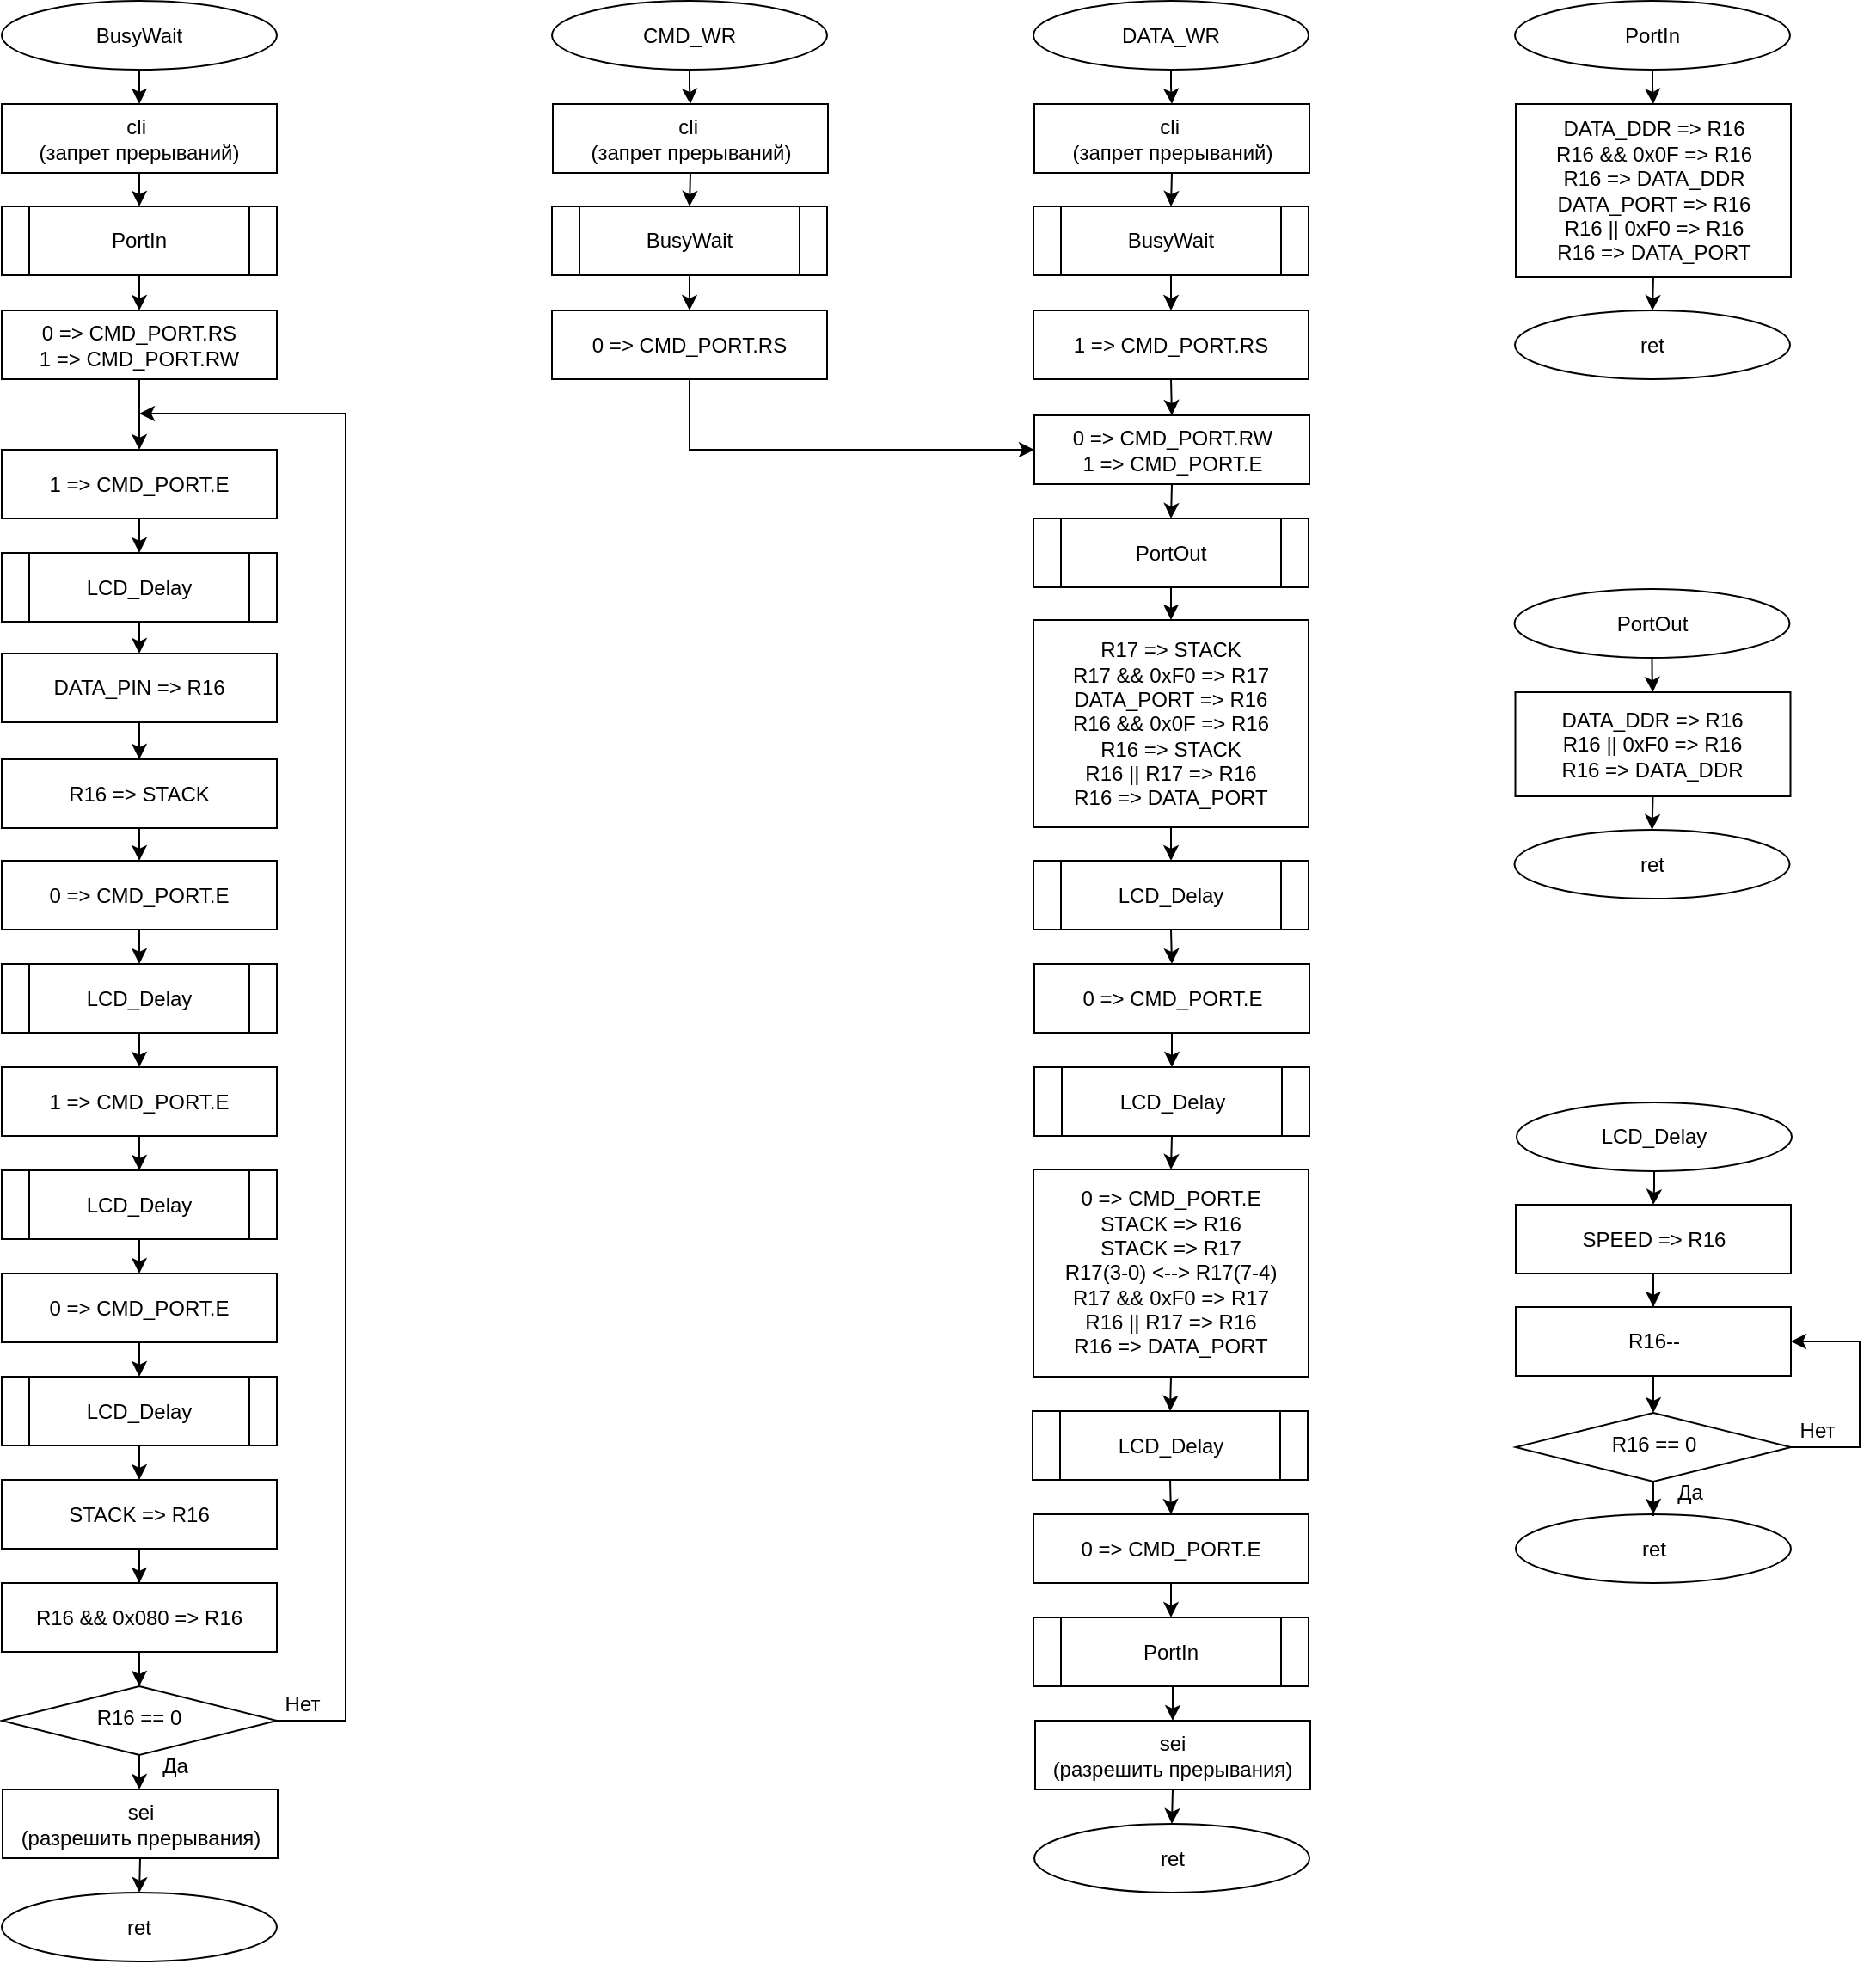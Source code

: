 <mxfile version="18.1.1" type="device"><diagram id="C5RBs43oDa-KdzZeNtuy" name="Page-1"><mxGraphModel dx="918" dy="538" grid="1" gridSize="10" guides="1" tooltips="1" connect="1" arrows="1" fold="1" page="1" pageScale="1" pageWidth="827" pageHeight="1169" math="0" shadow="0"><root><mxCell id="WIyWlLk6GJQsqaUBKTNV-0"/><mxCell id="WIyWlLk6GJQsqaUBKTNV-1" parent="WIyWlLk6GJQsqaUBKTNV-0"/><mxCell id="2yuWj1aIvF7FaiBNfviR-6" value="BusyWait" style="ellipse;whiteSpace=wrap;html=1;" parent="WIyWlLk6GJQsqaUBKTNV-1" vertex="1"><mxGeometry x="120" y="19.5" width="160" height="40" as="geometry"/></mxCell><mxCell id="2yuWj1aIvF7FaiBNfviR-10" value="" style="endArrow=classic;html=1;exitX=0.5;exitY=1;exitDx=0;exitDy=0;entryX=0.5;entryY=0;entryDx=0;entryDy=0;" parent="WIyWlLk6GJQsqaUBKTNV-1" source="2yuWj1aIvF7FaiBNfviR-6" edge="1"><mxGeometry width="50" height="50" relative="1" as="geometry"><mxPoint x="190" y="179.5" as="sourcePoint"/><mxPoint x="200" y="79.5" as="targetPoint"/></mxGeometry></mxCell><mxCell id="yAg46i8ho25FvkgHjh9V-9" style="edgeStyle=orthogonalEdgeStyle;rounded=0;orthogonalLoop=1;jettySize=auto;html=1;exitX=0.5;exitY=1;exitDx=0;exitDy=0;entryX=0.5;entryY=0;entryDx=0;entryDy=0;" parent="WIyWlLk6GJQsqaUBKTNV-1" source="8nZoM_OJB5EOent9mGxS-1" target="yAg46i8ho25FvkgHjh9V-5" edge="1"><mxGeometry relative="1" as="geometry"><mxPoint x="200" y="199.5" as="sourcePoint"/><mxPoint x="200" y="219.5" as="targetPoint"/></mxGeometry></mxCell><mxCell id="697mqFJgl8KyrK1ACv7d-28" style="edgeStyle=orthogonalEdgeStyle;rounded=0;orthogonalLoop=1;jettySize=auto;html=1;exitX=0.5;exitY=1;exitDx=0;exitDy=0;entryX=0.5;entryY=0;entryDx=0;entryDy=0;" parent="WIyWlLk6GJQsqaUBKTNV-1" source="697mqFJgl8KyrK1ACv7d-29" target="gGiAsX0BwnzD-vs1sE7a-20" edge="1"><mxGeometry relative="1" as="geometry"><mxPoint x="730" y="69.5" as="targetPoint"/><Array as="points"><mxPoint x="520" y="69.5"/></Array></mxGeometry></mxCell><mxCell id="697mqFJgl8KyrK1ACv7d-29" value="CMD_WR" style="ellipse;whiteSpace=wrap;html=1;" parent="WIyWlLk6GJQsqaUBKTNV-1" vertex="1"><mxGeometry x="440.0" y="19.5" width="160" height="40" as="geometry"/></mxCell><mxCell id="AQa1t0vCpvyz5ycHO4V5-32" value="" style="edgeStyle=orthogonalEdgeStyle;rounded=0;orthogonalLoop=1;jettySize=auto;html=1;exitX=0.5;exitY=1;exitDx=0;exitDy=0;entryX=0.5;entryY=0;entryDx=0;entryDy=0;" parent="WIyWlLk6GJQsqaUBKTNV-1" source="8nZoM_OJB5EOent9mGxS-34" target="8nZoM_OJB5EOent9mGxS-35" edge="1"><mxGeometry relative="1" as="geometry"><mxPoint x="520" y="199.5" as="sourcePoint"/><mxPoint x="520" y="219.5" as="targetPoint"/></mxGeometry></mxCell><mxCell id="gGiAsX0BwnzD-vs1sE7a-19" style="edgeStyle=orthogonalEdgeStyle;rounded=0;orthogonalLoop=1;jettySize=auto;html=1;exitX=0.5;exitY=1;exitDx=0;exitDy=0;entryX=0.5;entryY=0;entryDx=0;entryDy=0;" parent="WIyWlLk6GJQsqaUBKTNV-1" source="gGiAsX0BwnzD-vs1sE7a-20" target="8nZoM_OJB5EOent9mGxS-34" edge="1"><mxGeometry relative="1" as="geometry"><mxPoint x="520.5" y="119.5" as="sourcePoint"/><mxPoint x="520" y="139.5" as="targetPoint"/></mxGeometry></mxCell><mxCell id="gGiAsX0BwnzD-vs1sE7a-20" value="cli&amp;nbsp;&lt;br&gt;(запрет прерываний)" style="rounded=1;whiteSpace=wrap;html=1;arcSize=0;" parent="WIyWlLk6GJQsqaUBKTNV-1" vertex="1"><mxGeometry x="440.5" y="79.5" width="160" height="40" as="geometry"/></mxCell><mxCell id="yAg46i8ho25FvkgHjh9V-8" style="edgeStyle=orthogonalEdgeStyle;rounded=0;orthogonalLoop=1;jettySize=auto;html=1;exitX=0.5;exitY=1;exitDx=0;exitDy=0;entryX=0.5;entryY=0;entryDx=0;entryDy=0;" parent="WIyWlLk6GJQsqaUBKTNV-1" source="8nZoM_OJB5EOent9mGxS-0" target="8nZoM_OJB5EOent9mGxS-1" edge="1"><mxGeometry relative="1" as="geometry"><mxPoint x="200" y="139.5" as="sourcePoint"/><mxPoint x="200" y="159.5" as="targetPoint"/></mxGeometry></mxCell><mxCell id="AQa1t0vCpvyz5ycHO4V5-2" value="" style="edgeStyle=orthogonalEdgeStyle;rounded=0;orthogonalLoop=1;jettySize=auto;html=1;entryX=0.5;entryY=0;entryDx=0;entryDy=0;" parent="WIyWlLk6GJQsqaUBKTNV-1" source="yAg46i8ho25FvkgHjh9V-5" target="8nZoM_OJB5EOent9mGxS-2" edge="1"><mxGeometry relative="1" as="geometry"/></mxCell><mxCell id="yAg46i8ho25FvkgHjh9V-5" value="0 =&amp;gt; CMD_PORT.RS&lt;br&gt;1 =&amp;gt; CMD_PORT.RW" style="rounded=1;whiteSpace=wrap;html=1;arcSize=0;" parent="WIyWlLk6GJQsqaUBKTNV-1" vertex="1"><mxGeometry x="120" y="199.5" width="160" height="40" as="geometry"/></mxCell><mxCell id="AQa1t0vCpvyz5ycHO4V5-1" value="DATA_PIN =&amp;gt; R16" style="whiteSpace=wrap;html=1;rounded=1;arcSize=0;" parent="WIyWlLk6GJQsqaUBKTNV-1" vertex="1"><mxGeometry x="120" y="399" width="160" height="40" as="geometry"/></mxCell><mxCell id="AQa1t0vCpvyz5ycHO4V5-8" value="" style="endArrow=classic;html=1;exitX=0.5;exitY=1;exitDx=0;exitDy=0;entryX=0.5;entryY=0;entryDx=0;entryDy=0;" parent="WIyWlLk6GJQsqaUBKTNV-1" source="AQa1t0vCpvyz5ycHO4V5-1" target="8nZoM_OJB5EOent9mGxS-6" edge="1"><mxGeometry width="50" height="50" relative="1" as="geometry"><mxPoint x="199" y="539.5" as="sourcePoint"/><mxPoint x="200" y="499.5" as="targetPoint"/><Array as="points"/></mxGeometry></mxCell><mxCell id="8nZoM_OJB5EOent9mGxS-0" value="cli&amp;nbsp;&lt;br&gt;(запрет прерываний)" style="rounded=1;whiteSpace=wrap;html=1;arcSize=0;" parent="WIyWlLk6GJQsqaUBKTNV-1" vertex="1"><mxGeometry x="120" y="79.5" width="160" height="40" as="geometry"/></mxCell><mxCell id="8nZoM_OJB5EOent9mGxS-1" value="&lt;div align=&quot;center&quot; style=&quot;font-size: 12px&quot;&gt;PortIn&lt;/div&gt;" style="shape=process;whiteSpace=wrap;html=1;backgroundOutline=1;fontSize=12;align=center;" parent="WIyWlLk6GJQsqaUBKTNV-1" vertex="1"><mxGeometry x="120" y="139" width="160" height="40" as="geometry"/></mxCell><mxCell id="8nZoM_OJB5EOent9mGxS-4" style="edgeStyle=orthogonalEdgeStyle;rounded=0;orthogonalLoop=1;jettySize=auto;html=1;exitX=0.5;exitY=1;exitDx=0;exitDy=0;entryX=0.5;entryY=0;entryDx=0;entryDy=0;" parent="WIyWlLk6GJQsqaUBKTNV-1" source="8nZoM_OJB5EOent9mGxS-2" target="8nZoM_OJB5EOent9mGxS-3" edge="1"><mxGeometry relative="1" as="geometry"/></mxCell><mxCell id="8nZoM_OJB5EOent9mGxS-2" value="1 =&amp;gt; CMD_PORT.E" style="rounded=1;whiteSpace=wrap;html=1;arcSize=0;" parent="WIyWlLk6GJQsqaUBKTNV-1" vertex="1"><mxGeometry x="120" y="280.5" width="160" height="40" as="geometry"/></mxCell><mxCell id="8nZoM_OJB5EOent9mGxS-5" style="edgeStyle=orthogonalEdgeStyle;rounded=0;orthogonalLoop=1;jettySize=auto;html=1;exitX=0.5;exitY=1;exitDx=0;exitDy=0;entryX=0.5;entryY=0;entryDx=0;entryDy=0;" parent="WIyWlLk6GJQsqaUBKTNV-1" source="8nZoM_OJB5EOent9mGxS-3" target="AQa1t0vCpvyz5ycHO4V5-1" edge="1"><mxGeometry relative="1" as="geometry"/></mxCell><mxCell id="8nZoM_OJB5EOent9mGxS-3" value="&lt;div align=&quot;center&quot; style=&quot;font-size: 12px&quot;&gt;LCD_Delay&lt;/div&gt;" style="shape=process;whiteSpace=wrap;html=1;backgroundOutline=1;fontSize=12;align=center;" parent="WIyWlLk6GJQsqaUBKTNV-1" vertex="1"><mxGeometry x="120" y="340.5" width="160" height="40" as="geometry"/></mxCell><mxCell id="8nZoM_OJB5EOent9mGxS-10" style="edgeStyle=orthogonalEdgeStyle;rounded=0;orthogonalLoop=1;jettySize=auto;html=1;exitX=0.5;exitY=1;exitDx=0;exitDy=0;entryX=0.5;entryY=0;entryDx=0;entryDy=0;" parent="WIyWlLk6GJQsqaUBKTNV-1" source="8nZoM_OJB5EOent9mGxS-6" target="8nZoM_OJB5EOent9mGxS-8" edge="1"><mxGeometry relative="1" as="geometry"/></mxCell><mxCell id="8nZoM_OJB5EOent9mGxS-6" value="R16 =&amp;gt; STACK" style="rounded=1;whiteSpace=wrap;html=1;arcSize=0;" parent="WIyWlLk6GJQsqaUBKTNV-1" vertex="1"><mxGeometry x="120" y="460.5" width="160" height="40" as="geometry"/></mxCell><mxCell id="8nZoM_OJB5EOent9mGxS-7" style="edgeStyle=orthogonalEdgeStyle;rounded=0;orthogonalLoop=1;jettySize=auto;html=1;exitX=0.5;exitY=1;exitDx=0;exitDy=0;entryX=0.5;entryY=0;entryDx=0;entryDy=0;" parent="WIyWlLk6GJQsqaUBKTNV-1" source="8nZoM_OJB5EOent9mGxS-8" target="8nZoM_OJB5EOent9mGxS-9" edge="1"><mxGeometry relative="1" as="geometry"/></mxCell><mxCell id="8nZoM_OJB5EOent9mGxS-8" value="0 =&amp;gt; CMD_PORT.E" style="rounded=1;whiteSpace=wrap;html=1;arcSize=0;" parent="WIyWlLk6GJQsqaUBKTNV-1" vertex="1"><mxGeometry x="120" y="519.5" width="160" height="40" as="geometry"/></mxCell><mxCell id="8nZoM_OJB5EOent9mGxS-14" style="edgeStyle=orthogonalEdgeStyle;rounded=0;orthogonalLoop=1;jettySize=auto;html=1;exitX=0.5;exitY=1;exitDx=0;exitDy=0;entryX=0.5;entryY=0;entryDx=0;entryDy=0;" parent="WIyWlLk6GJQsqaUBKTNV-1" source="8nZoM_OJB5EOent9mGxS-9" target="8nZoM_OJB5EOent9mGxS-12" edge="1"><mxGeometry relative="1" as="geometry"/></mxCell><mxCell id="8nZoM_OJB5EOent9mGxS-9" value="&lt;div align=&quot;center&quot; style=&quot;font-size: 12px&quot;&gt;LCD_Delay&lt;/div&gt;" style="shape=process;whiteSpace=wrap;html=1;backgroundOutline=1;fontSize=12;align=center;" parent="WIyWlLk6GJQsqaUBKTNV-1" vertex="1"><mxGeometry x="120" y="579.5" width="160" height="40" as="geometry"/></mxCell><mxCell id="8nZoM_OJB5EOent9mGxS-11" style="edgeStyle=orthogonalEdgeStyle;rounded=0;orthogonalLoop=1;jettySize=auto;html=1;exitX=0.5;exitY=1;exitDx=0;exitDy=0;entryX=0.5;entryY=0;entryDx=0;entryDy=0;" parent="WIyWlLk6GJQsqaUBKTNV-1" source="8nZoM_OJB5EOent9mGxS-12" target="8nZoM_OJB5EOent9mGxS-13" edge="1"><mxGeometry relative="1" as="geometry"/></mxCell><mxCell id="8nZoM_OJB5EOent9mGxS-12" value="1 =&amp;gt; CMD_PORT.E" style="rounded=1;whiteSpace=wrap;html=1;arcSize=0;" parent="WIyWlLk6GJQsqaUBKTNV-1" vertex="1"><mxGeometry x="120" y="639.5" width="160" height="40" as="geometry"/></mxCell><mxCell id="8nZoM_OJB5EOent9mGxS-18" style="edgeStyle=orthogonalEdgeStyle;rounded=0;orthogonalLoop=1;jettySize=auto;html=1;exitX=0.5;exitY=1;exitDx=0;exitDy=0;entryX=0.5;entryY=0;entryDx=0;entryDy=0;" parent="WIyWlLk6GJQsqaUBKTNV-1" source="8nZoM_OJB5EOent9mGxS-13" target="8nZoM_OJB5EOent9mGxS-16" edge="1"><mxGeometry relative="1" as="geometry"/></mxCell><mxCell id="8nZoM_OJB5EOent9mGxS-13" value="&lt;div align=&quot;center&quot; style=&quot;font-size: 12px&quot;&gt;LCD_Delay&lt;/div&gt;" style="shape=process;whiteSpace=wrap;html=1;backgroundOutline=1;fontSize=12;align=center;" parent="WIyWlLk6GJQsqaUBKTNV-1" vertex="1"><mxGeometry x="120" y="699.5" width="160" height="40" as="geometry"/></mxCell><mxCell id="8nZoM_OJB5EOent9mGxS-15" style="edgeStyle=orthogonalEdgeStyle;rounded=0;orthogonalLoop=1;jettySize=auto;html=1;exitX=0.5;exitY=1;exitDx=0;exitDy=0;entryX=0.5;entryY=0;entryDx=0;entryDy=0;" parent="WIyWlLk6GJQsqaUBKTNV-1" source="8nZoM_OJB5EOent9mGxS-16" target="8nZoM_OJB5EOent9mGxS-17" edge="1"><mxGeometry relative="1" as="geometry"/></mxCell><mxCell id="8nZoM_OJB5EOent9mGxS-16" value="0 =&amp;gt; CMD_PORT.E" style="rounded=1;whiteSpace=wrap;html=1;arcSize=0;" parent="WIyWlLk6GJQsqaUBKTNV-1" vertex="1"><mxGeometry x="120" y="759.5" width="160" height="40" as="geometry"/></mxCell><mxCell id="8nZoM_OJB5EOent9mGxS-20" style="edgeStyle=orthogonalEdgeStyle;rounded=0;orthogonalLoop=1;jettySize=auto;html=1;exitX=0.5;exitY=1;exitDx=0;exitDy=0;entryX=0.5;entryY=0;entryDx=0;entryDy=0;" parent="WIyWlLk6GJQsqaUBKTNV-1" source="8nZoM_OJB5EOent9mGxS-17" target="8nZoM_OJB5EOent9mGxS-19" edge="1"><mxGeometry relative="1" as="geometry"/></mxCell><mxCell id="8nZoM_OJB5EOent9mGxS-17" value="&lt;div align=&quot;center&quot; style=&quot;font-size: 12px&quot;&gt;LCD_Delay&lt;/div&gt;" style="shape=process;whiteSpace=wrap;html=1;backgroundOutline=1;fontSize=12;align=center;" parent="WIyWlLk6GJQsqaUBKTNV-1" vertex="1"><mxGeometry x="120" y="819.5" width="160" height="40" as="geometry"/></mxCell><mxCell id="8nZoM_OJB5EOent9mGxS-24" value="" style="edgeStyle=orthogonalEdgeStyle;rounded=0;orthogonalLoop=1;jettySize=auto;html=1;" parent="WIyWlLk6GJQsqaUBKTNV-1" source="8nZoM_OJB5EOent9mGxS-19" target="8nZoM_OJB5EOent9mGxS-23" edge="1"><mxGeometry relative="1" as="geometry"/></mxCell><mxCell id="8nZoM_OJB5EOent9mGxS-19" value="STACK =&amp;gt; R16" style="rounded=1;whiteSpace=wrap;html=1;arcSize=0;" parent="WIyWlLk6GJQsqaUBKTNV-1" vertex="1"><mxGeometry x="120" y="879.5" width="160" height="40" as="geometry"/></mxCell><mxCell id="8nZoM_OJB5EOent9mGxS-31" style="edgeStyle=orthogonalEdgeStyle;rounded=0;orthogonalLoop=1;jettySize=auto;html=1;exitX=0.5;exitY=1;exitDx=0;exitDy=0;entryX=0.5;entryY=0;entryDx=0;entryDy=0;" parent="WIyWlLk6GJQsqaUBKTNV-1" source="8nZoM_OJB5EOent9mGxS-23" target="8nZoM_OJB5EOent9mGxS-27" edge="1"><mxGeometry relative="1" as="geometry"/></mxCell><mxCell id="8nZoM_OJB5EOent9mGxS-23" value="R16 &amp;amp;&amp;amp; 0x080 =&amp;gt; R16" style="rounded=1;whiteSpace=wrap;html=1;arcSize=0;" parent="WIyWlLk6GJQsqaUBKTNV-1" vertex="1"><mxGeometry x="120" y="939.5" width="160" height="40" as="geometry"/></mxCell><mxCell id="8nZoM_OJB5EOent9mGxS-25" value="" style="edgeStyle=orthogonalEdgeStyle;rounded=0;orthogonalLoop=1;jettySize=auto;html=1;" parent="WIyWlLk6GJQsqaUBKTNV-1" source="8nZoM_OJB5EOent9mGxS-27" target="8nZoM_OJB5EOent9mGxS-30" edge="1"><mxGeometry relative="1" as="geometry"/></mxCell><mxCell id="8nZoM_OJB5EOent9mGxS-26" value="" style="edgeStyle=orthogonalEdgeStyle;rounded=0;orthogonalLoop=1;jettySize=auto;html=1;" parent="WIyWlLk6GJQsqaUBKTNV-1" source="8nZoM_OJB5EOent9mGxS-27" edge="1"><mxGeometry relative="1" as="geometry"><mxPoint x="200" y="259.5" as="targetPoint"/><Array as="points"><mxPoint x="320" y="1019.5"/><mxPoint x="320" y="259.5"/></Array></mxGeometry></mxCell><mxCell id="8nZoM_OJB5EOent9mGxS-27" value="&lt;p style=&quot;line-height: 120%&quot;&gt;R16 == 0&lt;/p&gt;" style="rhombus;whiteSpace=wrap;html=1;shadow=0;fontFamily=Helvetica;fontSize=12;align=center;strokeWidth=1;spacing=6;spacingTop=-4;" parent="WIyWlLk6GJQsqaUBKTNV-1" vertex="1"><mxGeometry x="120" y="999.5" width="160" height="40" as="geometry"/></mxCell><mxCell id="8nZoM_OJB5EOent9mGxS-28" value="&lt;font style=&quot;font-size: 12px&quot;&gt;Да&lt;/font&gt;" style="text;html=1;strokeColor=none;fillColor=none;align=center;verticalAlign=middle;whiteSpace=wrap;rounded=0;" parent="WIyWlLk6GJQsqaUBKTNV-1" vertex="1"><mxGeometry x="211" y="1040.5" width="20" height="10" as="geometry"/></mxCell><mxCell id="8nZoM_OJB5EOent9mGxS-29" value="&lt;font style=&quot;font-size: 12px&quot;&gt;Нет&lt;/font&gt;" style="text;html=1;strokeColor=none;fillColor=none;align=center;verticalAlign=middle;whiteSpace=wrap;rounded=0;" parent="WIyWlLk6GJQsqaUBKTNV-1" vertex="1"><mxGeometry x="285" y="1004.5" width="20" height="10" as="geometry"/></mxCell><mxCell id="8nZoM_OJB5EOent9mGxS-33" style="edgeStyle=orthogonalEdgeStyle;rounded=0;orthogonalLoop=1;jettySize=auto;html=1;exitX=0.5;exitY=1;exitDx=0;exitDy=0;entryX=0.5;entryY=0;entryDx=0;entryDy=0;" parent="WIyWlLk6GJQsqaUBKTNV-1" source="8nZoM_OJB5EOent9mGxS-30" target="8nZoM_OJB5EOent9mGxS-32" edge="1"><mxGeometry relative="1" as="geometry"/></mxCell><mxCell id="8nZoM_OJB5EOent9mGxS-30" value="sei&lt;br&gt;(разрешить прерывания)" style="rounded=1;whiteSpace=wrap;html=1;arcSize=0;" parent="WIyWlLk6GJQsqaUBKTNV-1" vertex="1"><mxGeometry x="120.5" y="1059.5" width="160" height="40" as="geometry"/></mxCell><mxCell id="8nZoM_OJB5EOent9mGxS-32" value="ret" style="ellipse;whiteSpace=wrap;html=1;" parent="WIyWlLk6GJQsqaUBKTNV-1" vertex="1"><mxGeometry x="120" y="1119.5" width="160" height="40" as="geometry"/></mxCell><mxCell id="8nZoM_OJB5EOent9mGxS-34" value="&lt;div align=&quot;center&quot; style=&quot;font-size: 12px&quot;&gt;BusyWait&lt;/div&gt;" style="shape=process;whiteSpace=wrap;html=1;backgroundOutline=1;fontSize=12;align=center;" parent="WIyWlLk6GJQsqaUBKTNV-1" vertex="1"><mxGeometry x="440" y="139" width="160" height="40" as="geometry"/></mxCell><mxCell id="Z7UvCzkJFPcDDKHX0khd-10" style="edgeStyle=orthogonalEdgeStyle;rounded=0;orthogonalLoop=1;jettySize=auto;html=1;exitX=0.5;exitY=1;exitDx=0;exitDy=0;entryX=0;entryY=0.5;entryDx=0;entryDy=0;" edge="1" parent="WIyWlLk6GJQsqaUBKTNV-1" source="8nZoM_OJB5EOent9mGxS-35" target="Z7UvCzkJFPcDDKHX0khd-7"><mxGeometry relative="1" as="geometry"/></mxCell><mxCell id="8nZoM_OJB5EOent9mGxS-35" value="0 =&amp;gt; CMD_PORT.RS" style="rounded=1;whiteSpace=wrap;html=1;arcSize=0;" parent="WIyWlLk6GJQsqaUBKTNV-1" vertex="1"><mxGeometry x="440" y="199.5" width="160" height="40" as="geometry"/></mxCell><mxCell id="Z7UvCzkJFPcDDKHX0khd-0" style="edgeStyle=orthogonalEdgeStyle;rounded=0;orthogonalLoop=1;jettySize=auto;html=1;exitX=0.5;exitY=1;exitDx=0;exitDy=0;entryX=0.5;entryY=0;entryDx=0;entryDy=0;" edge="1" parent="WIyWlLk6GJQsqaUBKTNV-1" source="Z7UvCzkJFPcDDKHX0khd-1" target="Z7UvCzkJFPcDDKHX0khd-4"><mxGeometry relative="1" as="geometry"><mxPoint x="1010" y="69.5" as="targetPoint"/><Array as="points"><mxPoint x="800" y="69.5"/></Array></mxGeometry></mxCell><mxCell id="Z7UvCzkJFPcDDKHX0khd-1" value="DATA_WR" style="ellipse;whiteSpace=wrap;html=1;" vertex="1" parent="WIyWlLk6GJQsqaUBKTNV-1"><mxGeometry x="720.0" y="19.5" width="160" height="40" as="geometry"/></mxCell><mxCell id="Z7UvCzkJFPcDDKHX0khd-2" value="" style="edgeStyle=orthogonalEdgeStyle;rounded=0;orthogonalLoop=1;jettySize=auto;html=1;exitX=0.5;exitY=1;exitDx=0;exitDy=0;entryX=0.5;entryY=0;entryDx=0;entryDy=0;" edge="1" parent="WIyWlLk6GJQsqaUBKTNV-1" source="Z7UvCzkJFPcDDKHX0khd-5" target="Z7UvCzkJFPcDDKHX0khd-6"><mxGeometry relative="1" as="geometry"><mxPoint x="800" y="199.5" as="sourcePoint"/><mxPoint x="800" y="219.5" as="targetPoint"/></mxGeometry></mxCell><mxCell id="Z7UvCzkJFPcDDKHX0khd-3" style="edgeStyle=orthogonalEdgeStyle;rounded=0;orthogonalLoop=1;jettySize=auto;html=1;exitX=0.5;exitY=1;exitDx=0;exitDy=0;entryX=0.5;entryY=0;entryDx=0;entryDy=0;" edge="1" parent="WIyWlLk6GJQsqaUBKTNV-1" source="Z7UvCzkJFPcDDKHX0khd-4" target="Z7UvCzkJFPcDDKHX0khd-5"><mxGeometry relative="1" as="geometry"><mxPoint x="800.5" y="119.5" as="sourcePoint"/><mxPoint x="800" y="139.5" as="targetPoint"/></mxGeometry></mxCell><mxCell id="Z7UvCzkJFPcDDKHX0khd-4" value="cli&amp;nbsp;&lt;br&gt;(запрет прерываний)" style="rounded=1;whiteSpace=wrap;html=1;arcSize=0;" vertex="1" parent="WIyWlLk6GJQsqaUBKTNV-1"><mxGeometry x="720.5" y="79.5" width="160" height="40" as="geometry"/></mxCell><mxCell id="Z7UvCzkJFPcDDKHX0khd-5" value="&lt;div align=&quot;center&quot; style=&quot;font-size: 12px&quot;&gt;BusyWait&lt;/div&gt;" style="shape=process;whiteSpace=wrap;html=1;backgroundOutline=1;fontSize=12;align=center;" vertex="1" parent="WIyWlLk6GJQsqaUBKTNV-1"><mxGeometry x="720" y="139" width="160" height="40" as="geometry"/></mxCell><mxCell id="Z7UvCzkJFPcDDKHX0khd-9" style="edgeStyle=orthogonalEdgeStyle;rounded=0;orthogonalLoop=1;jettySize=auto;html=1;exitX=0.5;exitY=1;exitDx=0;exitDy=0;entryX=0.5;entryY=0;entryDx=0;entryDy=0;" edge="1" parent="WIyWlLk6GJQsqaUBKTNV-1" source="Z7UvCzkJFPcDDKHX0khd-6" target="Z7UvCzkJFPcDDKHX0khd-7"><mxGeometry relative="1" as="geometry"/></mxCell><mxCell id="Z7UvCzkJFPcDDKHX0khd-6" value="1 =&amp;gt; CMD_PORT.RS" style="rounded=1;whiteSpace=wrap;html=1;arcSize=0;" vertex="1" parent="WIyWlLk6GJQsqaUBKTNV-1"><mxGeometry x="720" y="199.5" width="160" height="40" as="geometry"/></mxCell><mxCell id="Z7UvCzkJFPcDDKHX0khd-23" style="edgeStyle=orthogonalEdgeStyle;rounded=0;orthogonalLoop=1;jettySize=auto;html=1;exitX=0.5;exitY=1;exitDx=0;exitDy=0;entryX=0.5;entryY=0;entryDx=0;entryDy=0;" edge="1" parent="WIyWlLk6GJQsqaUBKTNV-1" source="Z7UvCzkJFPcDDKHX0khd-7" target="Z7UvCzkJFPcDDKHX0khd-22"><mxGeometry relative="1" as="geometry"/></mxCell><mxCell id="Z7UvCzkJFPcDDKHX0khd-7" value="0 =&amp;gt; CMD_PORT.RW&lt;br&gt;1 =&amp;gt; CMD_PORT.E" style="rounded=1;whiteSpace=wrap;html=1;arcSize=0;" vertex="1" parent="WIyWlLk6GJQsqaUBKTNV-1"><mxGeometry x="720.5" y="260.5" width="160" height="40" as="geometry"/></mxCell><mxCell id="Z7UvCzkJFPcDDKHX0khd-16" style="edgeStyle=orthogonalEdgeStyle;rounded=0;orthogonalLoop=1;jettySize=auto;html=1;exitX=0.5;exitY=1;exitDx=0;exitDy=0;entryX=0.5;entryY=0;entryDx=0;entryDy=0;" edge="1" parent="WIyWlLk6GJQsqaUBKTNV-1" source="Z7UvCzkJFPcDDKHX0khd-22" target="Z7UvCzkJFPcDDKHX0khd-14"><mxGeometry relative="1" as="geometry"><mxPoint x="800" y="420.5" as="sourcePoint"/></mxGeometry></mxCell><mxCell id="Z7UvCzkJFPcDDKHX0khd-25" style="edgeStyle=orthogonalEdgeStyle;rounded=0;orthogonalLoop=1;jettySize=auto;html=1;exitX=0.5;exitY=1;exitDx=0;exitDy=0;entryX=0.5;entryY=0;entryDx=0;entryDy=0;" edge="1" parent="WIyWlLk6GJQsqaUBKTNV-1" source="Z7UvCzkJFPcDDKHX0khd-14" target="Z7UvCzkJFPcDDKHX0khd-24"><mxGeometry relative="1" as="geometry"/></mxCell><mxCell id="Z7UvCzkJFPcDDKHX0khd-14" value="R17 =&amp;gt; STACK&lt;br&gt;R17 &amp;amp;&amp;amp; 0xF0 =&amp;gt; R17&lt;br&gt;DATA_PORT =&amp;gt; R16&lt;br&gt;R16 &amp;amp;&amp;amp; 0x0F =&amp;gt; R16&lt;br&gt;R16 =&amp;gt; STACK&lt;br&gt;R16 || R17 =&amp;gt; R16&lt;br&gt;R16 =&amp;gt; DATA_PORT" style="rounded=1;whiteSpace=wrap;html=1;arcSize=0;" vertex="1" parent="WIyWlLk6GJQsqaUBKTNV-1"><mxGeometry x="720" y="379.5" width="160" height="120.5" as="geometry"/></mxCell><mxCell id="Z7UvCzkJFPcDDKHX0khd-22" value="&lt;div align=&quot;center&quot; style=&quot;font-size: 12px&quot;&gt;PortOut&lt;/div&gt;" style="shape=process;whiteSpace=wrap;html=1;backgroundOutline=1;fontSize=12;align=center;" vertex="1" parent="WIyWlLk6GJQsqaUBKTNV-1"><mxGeometry x="720" y="320.5" width="160" height="40" as="geometry"/></mxCell><mxCell id="Z7UvCzkJFPcDDKHX0khd-29" style="edgeStyle=orthogonalEdgeStyle;rounded=0;orthogonalLoop=1;jettySize=auto;html=1;exitX=0.5;exitY=1;exitDx=0;exitDy=0;entryX=0.5;entryY=0;entryDx=0;entryDy=0;" edge="1" parent="WIyWlLk6GJQsqaUBKTNV-1" source="Z7UvCzkJFPcDDKHX0khd-24" target="Z7UvCzkJFPcDDKHX0khd-27"><mxGeometry relative="1" as="geometry"/></mxCell><mxCell id="Z7UvCzkJFPcDDKHX0khd-24" value="&lt;div align=&quot;center&quot; style=&quot;font-size: 12px&quot;&gt;LCD_Delay&lt;/div&gt;" style="shape=process;whiteSpace=wrap;html=1;backgroundOutline=1;fontSize=12;align=center;" vertex="1" parent="WIyWlLk6GJQsqaUBKTNV-1"><mxGeometry x="720" y="519.5" width="160" height="40" as="geometry"/></mxCell><mxCell id="Z7UvCzkJFPcDDKHX0khd-26" style="edgeStyle=orthogonalEdgeStyle;rounded=0;orthogonalLoop=1;jettySize=auto;html=1;exitX=0.5;exitY=1;exitDx=0;exitDy=0;entryX=0.5;entryY=0;entryDx=0;entryDy=0;" edge="1" parent="WIyWlLk6GJQsqaUBKTNV-1" source="Z7UvCzkJFPcDDKHX0khd-27" target="Z7UvCzkJFPcDDKHX0khd-28"><mxGeometry relative="1" as="geometry"/></mxCell><mxCell id="Z7UvCzkJFPcDDKHX0khd-27" value="0 =&amp;gt; CMD_PORT.E" style="rounded=1;whiteSpace=wrap;html=1;arcSize=0;" vertex="1" parent="WIyWlLk6GJQsqaUBKTNV-1"><mxGeometry x="720.5" y="579.5" width="160" height="40" as="geometry"/></mxCell><mxCell id="Z7UvCzkJFPcDDKHX0khd-31" style="edgeStyle=orthogonalEdgeStyle;rounded=0;orthogonalLoop=1;jettySize=auto;html=1;exitX=0.5;exitY=1;exitDx=0;exitDy=0;entryX=0.5;entryY=0;entryDx=0;entryDy=0;" edge="1" parent="WIyWlLk6GJQsqaUBKTNV-1" source="Z7UvCzkJFPcDDKHX0khd-28" target="Z7UvCzkJFPcDDKHX0khd-30"><mxGeometry relative="1" as="geometry"/></mxCell><mxCell id="Z7UvCzkJFPcDDKHX0khd-28" value="&lt;div align=&quot;center&quot; style=&quot;font-size: 12px&quot;&gt;LCD_Delay&lt;/div&gt;" style="shape=process;whiteSpace=wrap;html=1;backgroundOutline=1;fontSize=12;align=center;" vertex="1" parent="WIyWlLk6GJQsqaUBKTNV-1"><mxGeometry x="720.5" y="639.5" width="160" height="40" as="geometry"/></mxCell><mxCell id="Z7UvCzkJFPcDDKHX0khd-37" style="edgeStyle=orthogonalEdgeStyle;rounded=0;orthogonalLoop=1;jettySize=auto;html=1;exitX=0.5;exitY=1;exitDx=0;exitDy=0;entryX=0.5;entryY=0;entryDx=0;entryDy=0;" edge="1" parent="WIyWlLk6GJQsqaUBKTNV-1" source="Z7UvCzkJFPcDDKHX0khd-30" target="Z7UvCzkJFPcDDKHX0khd-33"><mxGeometry relative="1" as="geometry"/></mxCell><mxCell id="Z7UvCzkJFPcDDKHX0khd-30" value="0 =&amp;gt; CMD_PORT.E&lt;br&gt;STACK =&amp;gt; R16&lt;br&gt;STACK =&amp;gt; R17&lt;br&gt;R17(3-0) &amp;lt;--&amp;gt; R17(7-4)&lt;br&gt;R17 &amp;amp;&amp;amp; 0xF0 =&amp;gt; R17&lt;br&gt;R16 || R17 =&amp;gt; R16&lt;br&gt;R16 =&amp;gt; DATA_PORT" style="rounded=1;whiteSpace=wrap;html=1;arcSize=0;" vertex="1" parent="WIyWlLk6GJQsqaUBKTNV-1"><mxGeometry x="720" y="699" width="160" height="120.5" as="geometry"/></mxCell><mxCell id="Z7UvCzkJFPcDDKHX0khd-32" style="edgeStyle=orthogonalEdgeStyle;rounded=0;orthogonalLoop=1;jettySize=auto;html=1;exitX=0.5;exitY=1;exitDx=0;exitDy=0;entryX=0.5;entryY=0;entryDx=0;entryDy=0;" edge="1" parent="WIyWlLk6GJQsqaUBKTNV-1" source="Z7UvCzkJFPcDDKHX0khd-33" target="Z7UvCzkJFPcDDKHX0khd-35"><mxGeometry relative="1" as="geometry"/></mxCell><mxCell id="Z7UvCzkJFPcDDKHX0khd-33" value="&lt;div align=&quot;center&quot; style=&quot;font-size: 12px&quot;&gt;LCD_Delay&lt;/div&gt;" style="shape=process;whiteSpace=wrap;html=1;backgroundOutline=1;fontSize=12;align=center;" vertex="1" parent="WIyWlLk6GJQsqaUBKTNV-1"><mxGeometry x="719.5" y="839.5" width="160" height="40" as="geometry"/></mxCell><mxCell id="Z7UvCzkJFPcDDKHX0khd-34" style="edgeStyle=orthogonalEdgeStyle;rounded=0;orthogonalLoop=1;jettySize=auto;html=1;exitX=0.5;exitY=1;exitDx=0;exitDy=0;entryX=0.5;entryY=0;entryDx=0;entryDy=0;" edge="1" parent="WIyWlLk6GJQsqaUBKTNV-1" source="Z7UvCzkJFPcDDKHX0khd-35" target="Z7UvCzkJFPcDDKHX0khd-36"><mxGeometry relative="1" as="geometry"/></mxCell><mxCell id="Z7UvCzkJFPcDDKHX0khd-35" value="0 =&amp;gt; CMD_PORT.E" style="rounded=1;whiteSpace=wrap;html=1;arcSize=0;" vertex="1" parent="WIyWlLk6GJQsqaUBKTNV-1"><mxGeometry x="720" y="899.5" width="160" height="40" as="geometry"/></mxCell><mxCell id="Z7UvCzkJFPcDDKHX0khd-41" style="edgeStyle=orthogonalEdgeStyle;rounded=0;orthogonalLoop=1;jettySize=auto;html=1;exitX=0.5;exitY=1;exitDx=0;exitDy=0;entryX=0.5;entryY=0;entryDx=0;entryDy=0;" edge="1" parent="WIyWlLk6GJQsqaUBKTNV-1" source="Z7UvCzkJFPcDDKHX0khd-36" target="Z7UvCzkJFPcDDKHX0khd-39"><mxGeometry relative="1" as="geometry"/></mxCell><mxCell id="Z7UvCzkJFPcDDKHX0khd-36" value="&lt;div align=&quot;center&quot; style=&quot;font-size: 12px&quot;&gt;PortIn&lt;/div&gt;" style="shape=process;whiteSpace=wrap;html=1;backgroundOutline=1;fontSize=12;align=center;" vertex="1" parent="WIyWlLk6GJQsqaUBKTNV-1"><mxGeometry x="720" y="959.5" width="160" height="40" as="geometry"/></mxCell><mxCell id="Z7UvCzkJFPcDDKHX0khd-38" style="edgeStyle=orthogonalEdgeStyle;rounded=0;orthogonalLoop=1;jettySize=auto;html=1;exitX=0.5;exitY=1;exitDx=0;exitDy=0;entryX=0.5;entryY=0;entryDx=0;entryDy=0;" edge="1" parent="WIyWlLk6GJQsqaUBKTNV-1" source="Z7UvCzkJFPcDDKHX0khd-39" target="Z7UvCzkJFPcDDKHX0khd-40"><mxGeometry relative="1" as="geometry"/></mxCell><mxCell id="Z7UvCzkJFPcDDKHX0khd-39" value="sei&lt;br&gt;(разрешить прерывания)" style="rounded=1;whiteSpace=wrap;html=1;arcSize=0;" vertex="1" parent="WIyWlLk6GJQsqaUBKTNV-1"><mxGeometry x="721.0" y="1019.5" width="160" height="40" as="geometry"/></mxCell><mxCell id="Z7UvCzkJFPcDDKHX0khd-40" value="ret" style="ellipse;whiteSpace=wrap;html=1;" vertex="1" parent="WIyWlLk6GJQsqaUBKTNV-1"><mxGeometry x="720.5" y="1079.5" width="160" height="40" as="geometry"/></mxCell><mxCell id="Z7UvCzkJFPcDDKHX0khd-42" style="edgeStyle=orthogonalEdgeStyle;rounded=0;orthogonalLoop=1;jettySize=auto;html=1;exitX=0.5;exitY=1;exitDx=0;exitDy=0;entryX=0.5;entryY=0;entryDx=0;entryDy=0;" edge="1" parent="WIyWlLk6GJQsqaUBKTNV-1" source="Z7UvCzkJFPcDDKHX0khd-43" target="Z7UvCzkJFPcDDKHX0khd-44"><mxGeometry relative="1" as="geometry"><mxPoint x="1290" y="69.5" as="targetPoint"/><Array as="points"><mxPoint x="1080" y="69.5"/></Array></mxGeometry></mxCell><mxCell id="Z7UvCzkJFPcDDKHX0khd-43" value="PortIn" style="ellipse;whiteSpace=wrap;html=1;" vertex="1" parent="WIyWlLk6GJQsqaUBKTNV-1"><mxGeometry x="1000.0" y="19.5" width="160" height="40" as="geometry"/></mxCell><mxCell id="Z7UvCzkJFPcDDKHX0khd-65" style="edgeStyle=orthogonalEdgeStyle;rounded=0;orthogonalLoop=1;jettySize=auto;html=1;exitX=0.5;exitY=1;exitDx=0;exitDy=0;entryX=0.5;entryY=0;entryDx=0;entryDy=0;" edge="1" parent="WIyWlLk6GJQsqaUBKTNV-1" source="Z7UvCzkJFPcDDKHX0khd-44" target="Z7UvCzkJFPcDDKHX0khd-64"><mxGeometry relative="1" as="geometry"/></mxCell><mxCell id="Z7UvCzkJFPcDDKHX0khd-44" value="DATA_DDR =&amp;gt; R16&lt;br&gt;R16 &amp;amp;&amp;amp; 0x0F =&amp;gt; R16&lt;br&gt;R16 =&amp;gt;&amp;nbsp;DATA_DDR&lt;br&gt;DATA_PORT =&amp;gt; R16&lt;br&gt;R16 || 0xF0 =&amp;gt; R16&lt;br&gt;R16 =&amp;gt; DATA_PORT" style="rounded=1;whiteSpace=wrap;html=1;arcSize=0;" vertex="1" parent="WIyWlLk6GJQsqaUBKTNV-1"><mxGeometry x="1000.5" y="79.5" width="160" height="100.5" as="geometry"/></mxCell><mxCell id="Z7UvCzkJFPcDDKHX0khd-45" style="edgeStyle=orthogonalEdgeStyle;rounded=0;orthogonalLoop=1;jettySize=auto;html=1;exitX=0.5;exitY=1;exitDx=0;exitDy=0;entryX=0.5;entryY=0;entryDx=0;entryDy=0;" edge="1" parent="WIyWlLk6GJQsqaUBKTNV-1" source="Z7UvCzkJFPcDDKHX0khd-46" target="Z7UvCzkJFPcDDKHX0khd-47"><mxGeometry relative="1" as="geometry"><mxPoint x="1289.75" y="411.5" as="targetPoint"/><Array as="points"><mxPoint x="1079.75" y="411.5"/></Array></mxGeometry></mxCell><mxCell id="Z7UvCzkJFPcDDKHX0khd-46" value="PortOut" style="ellipse;whiteSpace=wrap;html=1;" vertex="1" parent="WIyWlLk6GJQsqaUBKTNV-1"><mxGeometry x="999.75" y="361.5" width="160" height="40" as="geometry"/></mxCell><mxCell id="Z7UvCzkJFPcDDKHX0khd-49" style="edgeStyle=orthogonalEdgeStyle;rounded=0;orthogonalLoop=1;jettySize=auto;html=1;exitX=0.5;exitY=1;exitDx=0;exitDy=0;entryX=0.5;entryY=0;entryDx=0;entryDy=0;" edge="1" parent="WIyWlLk6GJQsqaUBKTNV-1" source="Z7UvCzkJFPcDDKHX0khd-47" target="Z7UvCzkJFPcDDKHX0khd-48"><mxGeometry relative="1" as="geometry"/></mxCell><mxCell id="Z7UvCzkJFPcDDKHX0khd-47" value="DATA_DDR =&amp;gt; R16&lt;br&gt;R16 || 0xF0 =&amp;gt; R16&lt;br&gt;R16 =&amp;gt; DATA_DDR" style="rounded=1;whiteSpace=wrap;html=1;arcSize=0;" vertex="1" parent="WIyWlLk6GJQsqaUBKTNV-1"><mxGeometry x="1000.25" y="421.5" width="160" height="60.5" as="geometry"/></mxCell><mxCell id="Z7UvCzkJFPcDDKHX0khd-48" value="ret" style="ellipse;whiteSpace=wrap;html=1;" vertex="1" parent="WIyWlLk6GJQsqaUBKTNV-1"><mxGeometry x="999.75" y="501.5" width="160" height="40" as="geometry"/></mxCell><mxCell id="Z7UvCzkJFPcDDKHX0khd-50" style="edgeStyle=orthogonalEdgeStyle;rounded=0;orthogonalLoop=1;jettySize=auto;html=1;exitX=0.5;exitY=1;exitDx=0;exitDy=0;entryX=0.5;entryY=0;entryDx=0;entryDy=0;" edge="1" parent="WIyWlLk6GJQsqaUBKTNV-1" source="Z7UvCzkJFPcDDKHX0khd-51" target="Z7UvCzkJFPcDDKHX0khd-53"><mxGeometry relative="1" as="geometry"><mxPoint x="1291" y="710" as="targetPoint"/><Array as="points"><mxPoint x="1081" y="710"/></Array></mxGeometry></mxCell><mxCell id="Z7UvCzkJFPcDDKHX0khd-51" value="LCD_Delay" style="ellipse;whiteSpace=wrap;html=1;" vertex="1" parent="WIyWlLk6GJQsqaUBKTNV-1"><mxGeometry x="1001" y="660" width="160" height="40" as="geometry"/></mxCell><mxCell id="Z7UvCzkJFPcDDKHX0khd-56" value="" style="edgeStyle=orthogonalEdgeStyle;rounded=0;orthogonalLoop=1;jettySize=auto;html=1;" edge="1" parent="WIyWlLk6GJQsqaUBKTNV-1" source="Z7UvCzkJFPcDDKHX0khd-53" target="Z7UvCzkJFPcDDKHX0khd-55"><mxGeometry relative="1" as="geometry"/></mxCell><mxCell id="Z7UvCzkJFPcDDKHX0khd-53" value="SPEED =&amp;gt; R16" style="rounded=1;whiteSpace=wrap;html=1;arcSize=0;" vertex="1" parent="WIyWlLk6GJQsqaUBKTNV-1"><mxGeometry x="1000.5" y="719.5" width="160" height="40" as="geometry"/></mxCell><mxCell id="Z7UvCzkJFPcDDKHX0khd-54" value="ret" style="ellipse;whiteSpace=wrap;html=1;" vertex="1" parent="WIyWlLk6GJQsqaUBKTNV-1"><mxGeometry x="1000.5" y="899.5" width="160" height="40" as="geometry"/></mxCell><mxCell id="Z7UvCzkJFPcDDKHX0khd-62" style="edgeStyle=orthogonalEdgeStyle;rounded=0;orthogonalLoop=1;jettySize=auto;html=1;exitX=0.5;exitY=1;exitDx=0;exitDy=0;entryX=0.5;entryY=0;entryDx=0;entryDy=0;" edge="1" parent="WIyWlLk6GJQsqaUBKTNV-1" source="Z7UvCzkJFPcDDKHX0khd-55" target="Z7UvCzkJFPcDDKHX0khd-58"><mxGeometry relative="1" as="geometry"/></mxCell><mxCell id="Z7UvCzkJFPcDDKHX0khd-55" value="R16--" style="rounded=1;whiteSpace=wrap;html=1;arcSize=0;" vertex="1" parent="WIyWlLk6GJQsqaUBKTNV-1"><mxGeometry x="1000.5" y="779" width="160" height="40" as="geometry"/></mxCell><mxCell id="Z7UvCzkJFPcDDKHX0khd-57" value="" style="edgeStyle=orthogonalEdgeStyle;rounded=0;orthogonalLoop=1;jettySize=auto;html=1;entryX=0.5;entryY=0;entryDx=0;entryDy=0;" edge="1" parent="WIyWlLk6GJQsqaUBKTNV-1" source="Z7UvCzkJFPcDDKHX0khd-58" target="Z7UvCzkJFPcDDKHX0khd-54"><mxGeometry relative="1" as="geometry"><mxPoint x="1081" y="900.5" as="targetPoint"/></mxGeometry></mxCell><mxCell id="Z7UvCzkJFPcDDKHX0khd-63" style="edgeStyle=orthogonalEdgeStyle;rounded=0;orthogonalLoop=1;jettySize=auto;html=1;exitX=1;exitY=0.5;exitDx=0;exitDy=0;entryX=1;entryY=0.5;entryDx=0;entryDy=0;" edge="1" parent="WIyWlLk6GJQsqaUBKTNV-1" source="Z7UvCzkJFPcDDKHX0khd-58" target="Z7UvCzkJFPcDDKHX0khd-55"><mxGeometry relative="1" as="geometry"><Array as="points"><mxPoint x="1200.5" y="861"/><mxPoint x="1200.5" y="799"/></Array></mxGeometry></mxCell><mxCell id="Z7UvCzkJFPcDDKHX0khd-58" value="&lt;p style=&quot;line-height: 120%&quot;&gt;R16 == 0&lt;/p&gt;" style="rhombus;whiteSpace=wrap;html=1;shadow=0;fontFamily=Helvetica;fontSize=12;align=center;strokeWidth=1;spacing=6;spacingTop=-4;" vertex="1" parent="WIyWlLk6GJQsqaUBKTNV-1"><mxGeometry x="1000.5" y="840.5" width="160" height="40" as="geometry"/></mxCell><mxCell id="Z7UvCzkJFPcDDKHX0khd-59" value="&lt;font style=&quot;font-size: 12px&quot;&gt;Да&lt;/font&gt;" style="text;html=1;strokeColor=none;fillColor=none;align=center;verticalAlign=middle;whiteSpace=wrap;rounded=0;" vertex="1" parent="WIyWlLk6GJQsqaUBKTNV-1"><mxGeometry x="1091.5" y="881.5" width="20" height="10" as="geometry"/></mxCell><mxCell id="Z7UvCzkJFPcDDKHX0khd-60" value="&lt;font style=&quot;font-size: 12px&quot;&gt;Нет&lt;/font&gt;" style="text;html=1;strokeColor=none;fillColor=none;align=center;verticalAlign=middle;whiteSpace=wrap;rounded=0;" vertex="1" parent="WIyWlLk6GJQsqaUBKTNV-1"><mxGeometry x="1165.5" y="845.5" width="20" height="10" as="geometry"/></mxCell><mxCell id="Z7UvCzkJFPcDDKHX0khd-64" value="ret" style="ellipse;whiteSpace=wrap;html=1;" vertex="1" parent="WIyWlLk6GJQsqaUBKTNV-1"><mxGeometry x="1000" y="199.5" width="160" height="40" as="geometry"/></mxCell></root></mxGraphModel></diagram></mxfile>